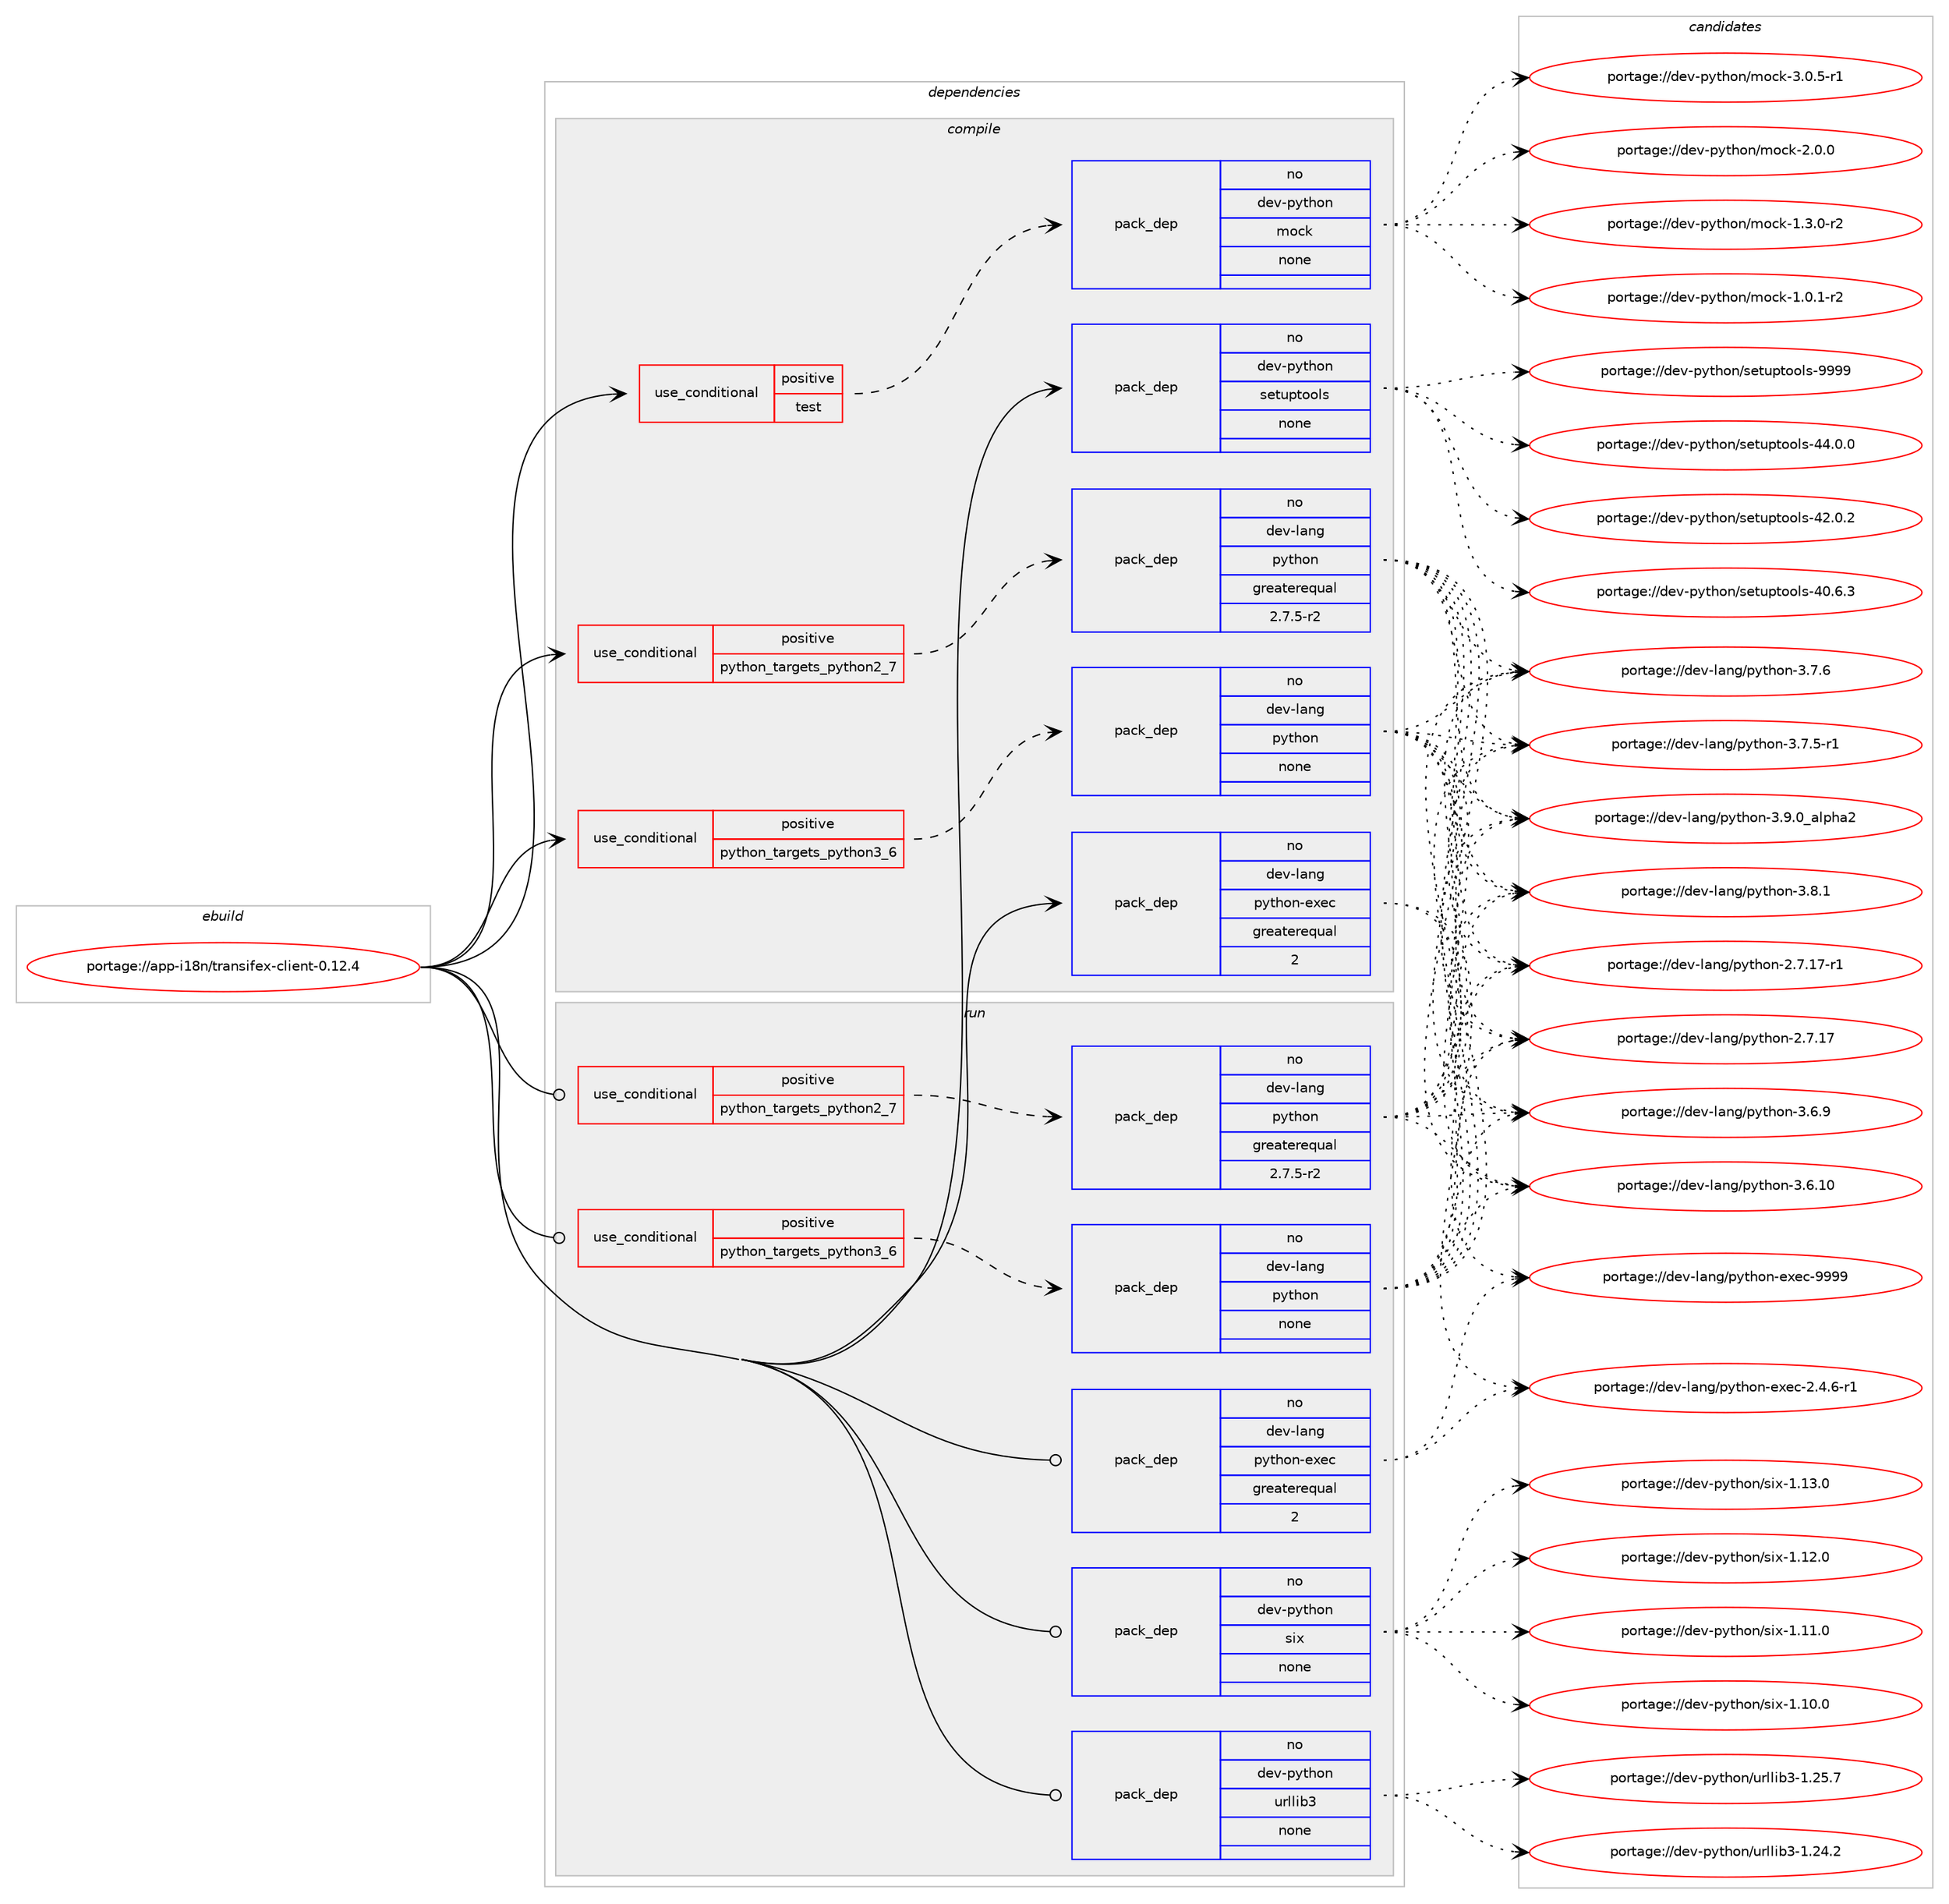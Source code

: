 digraph prolog {

# *************
# Graph options
# *************

newrank=true;
concentrate=true;
compound=true;
graph [rankdir=LR,fontname=Helvetica,fontsize=10,ranksep=1.5];#, ranksep=2.5, nodesep=0.2];
edge  [arrowhead=vee];
node  [fontname=Helvetica,fontsize=10];

# **********
# The ebuild
# **********

subgraph cluster_leftcol {
color=gray;
label=<<i>ebuild</i>>;
id [label="portage://app-i18n/transifex-client-0.12.4", color=red, width=4, href="../app-i18n/transifex-client-0.12.4.svg"];
}

# ****************
# The dependencies
# ****************

subgraph cluster_midcol {
color=gray;
label=<<i>dependencies</i>>;
subgraph cluster_compile {
fillcolor="#eeeeee";
style=filled;
label=<<i>compile</i>>;
subgraph cond144588 {
dependency616852 [label=<<TABLE BORDER="0" CELLBORDER="1" CELLSPACING="0" CELLPADDING="4"><TR><TD ROWSPAN="3" CELLPADDING="10">use_conditional</TD></TR><TR><TD>positive</TD></TR><TR><TD>python_targets_python2_7</TD></TR></TABLE>>, shape=none, color=red];
subgraph pack464007 {
dependency616853 [label=<<TABLE BORDER="0" CELLBORDER="1" CELLSPACING="0" CELLPADDING="4" WIDTH="220"><TR><TD ROWSPAN="6" CELLPADDING="30">pack_dep</TD></TR><TR><TD WIDTH="110">no</TD></TR><TR><TD>dev-lang</TD></TR><TR><TD>python</TD></TR><TR><TD>greaterequal</TD></TR><TR><TD>2.7.5-r2</TD></TR></TABLE>>, shape=none, color=blue];
}
dependency616852:e -> dependency616853:w [weight=20,style="dashed",arrowhead="vee"];
}
id:e -> dependency616852:w [weight=20,style="solid",arrowhead="vee"];
subgraph cond144589 {
dependency616854 [label=<<TABLE BORDER="0" CELLBORDER="1" CELLSPACING="0" CELLPADDING="4"><TR><TD ROWSPAN="3" CELLPADDING="10">use_conditional</TD></TR><TR><TD>positive</TD></TR><TR><TD>python_targets_python3_6</TD></TR></TABLE>>, shape=none, color=red];
subgraph pack464008 {
dependency616855 [label=<<TABLE BORDER="0" CELLBORDER="1" CELLSPACING="0" CELLPADDING="4" WIDTH="220"><TR><TD ROWSPAN="6" CELLPADDING="30">pack_dep</TD></TR><TR><TD WIDTH="110">no</TD></TR><TR><TD>dev-lang</TD></TR><TR><TD>python</TD></TR><TR><TD>none</TD></TR><TR><TD></TD></TR></TABLE>>, shape=none, color=blue];
}
dependency616854:e -> dependency616855:w [weight=20,style="dashed",arrowhead="vee"];
}
id:e -> dependency616854:w [weight=20,style="solid",arrowhead="vee"];
subgraph cond144590 {
dependency616856 [label=<<TABLE BORDER="0" CELLBORDER="1" CELLSPACING="0" CELLPADDING="4"><TR><TD ROWSPAN="3" CELLPADDING="10">use_conditional</TD></TR><TR><TD>positive</TD></TR><TR><TD>test</TD></TR></TABLE>>, shape=none, color=red];
subgraph pack464009 {
dependency616857 [label=<<TABLE BORDER="0" CELLBORDER="1" CELLSPACING="0" CELLPADDING="4" WIDTH="220"><TR><TD ROWSPAN="6" CELLPADDING="30">pack_dep</TD></TR><TR><TD WIDTH="110">no</TD></TR><TR><TD>dev-python</TD></TR><TR><TD>mock</TD></TR><TR><TD>none</TD></TR><TR><TD></TD></TR></TABLE>>, shape=none, color=blue];
}
dependency616856:e -> dependency616857:w [weight=20,style="dashed",arrowhead="vee"];
}
id:e -> dependency616856:w [weight=20,style="solid",arrowhead="vee"];
subgraph pack464010 {
dependency616858 [label=<<TABLE BORDER="0" CELLBORDER="1" CELLSPACING="0" CELLPADDING="4" WIDTH="220"><TR><TD ROWSPAN="6" CELLPADDING="30">pack_dep</TD></TR><TR><TD WIDTH="110">no</TD></TR><TR><TD>dev-lang</TD></TR><TR><TD>python-exec</TD></TR><TR><TD>greaterequal</TD></TR><TR><TD>2</TD></TR></TABLE>>, shape=none, color=blue];
}
id:e -> dependency616858:w [weight=20,style="solid",arrowhead="vee"];
subgraph pack464011 {
dependency616859 [label=<<TABLE BORDER="0" CELLBORDER="1" CELLSPACING="0" CELLPADDING="4" WIDTH="220"><TR><TD ROWSPAN="6" CELLPADDING="30">pack_dep</TD></TR><TR><TD WIDTH="110">no</TD></TR><TR><TD>dev-python</TD></TR><TR><TD>setuptools</TD></TR><TR><TD>none</TD></TR><TR><TD></TD></TR></TABLE>>, shape=none, color=blue];
}
id:e -> dependency616859:w [weight=20,style="solid",arrowhead="vee"];
}
subgraph cluster_compileandrun {
fillcolor="#eeeeee";
style=filled;
label=<<i>compile and run</i>>;
}
subgraph cluster_run {
fillcolor="#eeeeee";
style=filled;
label=<<i>run</i>>;
subgraph cond144591 {
dependency616860 [label=<<TABLE BORDER="0" CELLBORDER="1" CELLSPACING="0" CELLPADDING="4"><TR><TD ROWSPAN="3" CELLPADDING="10">use_conditional</TD></TR><TR><TD>positive</TD></TR><TR><TD>python_targets_python2_7</TD></TR></TABLE>>, shape=none, color=red];
subgraph pack464012 {
dependency616861 [label=<<TABLE BORDER="0" CELLBORDER="1" CELLSPACING="0" CELLPADDING="4" WIDTH="220"><TR><TD ROWSPAN="6" CELLPADDING="30">pack_dep</TD></TR><TR><TD WIDTH="110">no</TD></TR><TR><TD>dev-lang</TD></TR><TR><TD>python</TD></TR><TR><TD>greaterequal</TD></TR><TR><TD>2.7.5-r2</TD></TR></TABLE>>, shape=none, color=blue];
}
dependency616860:e -> dependency616861:w [weight=20,style="dashed",arrowhead="vee"];
}
id:e -> dependency616860:w [weight=20,style="solid",arrowhead="odot"];
subgraph cond144592 {
dependency616862 [label=<<TABLE BORDER="0" CELLBORDER="1" CELLSPACING="0" CELLPADDING="4"><TR><TD ROWSPAN="3" CELLPADDING="10">use_conditional</TD></TR><TR><TD>positive</TD></TR><TR><TD>python_targets_python3_6</TD></TR></TABLE>>, shape=none, color=red];
subgraph pack464013 {
dependency616863 [label=<<TABLE BORDER="0" CELLBORDER="1" CELLSPACING="0" CELLPADDING="4" WIDTH="220"><TR><TD ROWSPAN="6" CELLPADDING="30">pack_dep</TD></TR><TR><TD WIDTH="110">no</TD></TR><TR><TD>dev-lang</TD></TR><TR><TD>python</TD></TR><TR><TD>none</TD></TR><TR><TD></TD></TR></TABLE>>, shape=none, color=blue];
}
dependency616862:e -> dependency616863:w [weight=20,style="dashed",arrowhead="vee"];
}
id:e -> dependency616862:w [weight=20,style="solid",arrowhead="odot"];
subgraph pack464014 {
dependency616864 [label=<<TABLE BORDER="0" CELLBORDER="1" CELLSPACING="0" CELLPADDING="4" WIDTH="220"><TR><TD ROWSPAN="6" CELLPADDING="30">pack_dep</TD></TR><TR><TD WIDTH="110">no</TD></TR><TR><TD>dev-lang</TD></TR><TR><TD>python-exec</TD></TR><TR><TD>greaterequal</TD></TR><TR><TD>2</TD></TR></TABLE>>, shape=none, color=blue];
}
id:e -> dependency616864:w [weight=20,style="solid",arrowhead="odot"];
subgraph pack464015 {
dependency616865 [label=<<TABLE BORDER="0" CELLBORDER="1" CELLSPACING="0" CELLPADDING="4" WIDTH="220"><TR><TD ROWSPAN="6" CELLPADDING="30">pack_dep</TD></TR><TR><TD WIDTH="110">no</TD></TR><TR><TD>dev-python</TD></TR><TR><TD>six</TD></TR><TR><TD>none</TD></TR><TR><TD></TD></TR></TABLE>>, shape=none, color=blue];
}
id:e -> dependency616865:w [weight=20,style="solid",arrowhead="odot"];
subgraph pack464016 {
dependency616866 [label=<<TABLE BORDER="0" CELLBORDER="1" CELLSPACING="0" CELLPADDING="4" WIDTH="220"><TR><TD ROWSPAN="6" CELLPADDING="30">pack_dep</TD></TR><TR><TD WIDTH="110">no</TD></TR><TR><TD>dev-python</TD></TR><TR><TD>urllib3</TD></TR><TR><TD>none</TD></TR><TR><TD></TD></TR></TABLE>>, shape=none, color=blue];
}
id:e -> dependency616866:w [weight=20,style="solid",arrowhead="odot"];
}
}

# **************
# The candidates
# **************

subgraph cluster_choices {
rank=same;
color=gray;
label=<<i>candidates</i>>;

subgraph choice464007 {
color=black;
nodesep=1;
choice10010111845108971101034711212111610411111045514657464895971081121049750 [label="portage://dev-lang/python-3.9.0_alpha2", color=red, width=4,href="../dev-lang/python-3.9.0_alpha2.svg"];
choice100101118451089711010347112121116104111110455146564649 [label="portage://dev-lang/python-3.8.1", color=red, width=4,href="../dev-lang/python-3.8.1.svg"];
choice100101118451089711010347112121116104111110455146554654 [label="portage://dev-lang/python-3.7.6", color=red, width=4,href="../dev-lang/python-3.7.6.svg"];
choice1001011184510897110103471121211161041111104551465546534511449 [label="portage://dev-lang/python-3.7.5-r1", color=red, width=4,href="../dev-lang/python-3.7.5-r1.svg"];
choice100101118451089711010347112121116104111110455146544657 [label="portage://dev-lang/python-3.6.9", color=red, width=4,href="../dev-lang/python-3.6.9.svg"];
choice10010111845108971101034711212111610411111045514654464948 [label="portage://dev-lang/python-3.6.10", color=red, width=4,href="../dev-lang/python-3.6.10.svg"];
choice100101118451089711010347112121116104111110455046554649554511449 [label="portage://dev-lang/python-2.7.17-r1", color=red, width=4,href="../dev-lang/python-2.7.17-r1.svg"];
choice10010111845108971101034711212111610411111045504655464955 [label="portage://dev-lang/python-2.7.17", color=red, width=4,href="../dev-lang/python-2.7.17.svg"];
dependency616853:e -> choice10010111845108971101034711212111610411111045514657464895971081121049750:w [style=dotted,weight="100"];
dependency616853:e -> choice100101118451089711010347112121116104111110455146564649:w [style=dotted,weight="100"];
dependency616853:e -> choice100101118451089711010347112121116104111110455146554654:w [style=dotted,weight="100"];
dependency616853:e -> choice1001011184510897110103471121211161041111104551465546534511449:w [style=dotted,weight="100"];
dependency616853:e -> choice100101118451089711010347112121116104111110455146544657:w [style=dotted,weight="100"];
dependency616853:e -> choice10010111845108971101034711212111610411111045514654464948:w [style=dotted,weight="100"];
dependency616853:e -> choice100101118451089711010347112121116104111110455046554649554511449:w [style=dotted,weight="100"];
dependency616853:e -> choice10010111845108971101034711212111610411111045504655464955:w [style=dotted,weight="100"];
}
subgraph choice464008 {
color=black;
nodesep=1;
choice10010111845108971101034711212111610411111045514657464895971081121049750 [label="portage://dev-lang/python-3.9.0_alpha2", color=red, width=4,href="../dev-lang/python-3.9.0_alpha2.svg"];
choice100101118451089711010347112121116104111110455146564649 [label="portage://dev-lang/python-3.8.1", color=red, width=4,href="../dev-lang/python-3.8.1.svg"];
choice100101118451089711010347112121116104111110455146554654 [label="portage://dev-lang/python-3.7.6", color=red, width=4,href="../dev-lang/python-3.7.6.svg"];
choice1001011184510897110103471121211161041111104551465546534511449 [label="portage://dev-lang/python-3.7.5-r1", color=red, width=4,href="../dev-lang/python-3.7.5-r1.svg"];
choice100101118451089711010347112121116104111110455146544657 [label="portage://dev-lang/python-3.6.9", color=red, width=4,href="../dev-lang/python-3.6.9.svg"];
choice10010111845108971101034711212111610411111045514654464948 [label="portage://dev-lang/python-3.6.10", color=red, width=4,href="../dev-lang/python-3.6.10.svg"];
choice100101118451089711010347112121116104111110455046554649554511449 [label="portage://dev-lang/python-2.7.17-r1", color=red, width=4,href="../dev-lang/python-2.7.17-r1.svg"];
choice10010111845108971101034711212111610411111045504655464955 [label="portage://dev-lang/python-2.7.17", color=red, width=4,href="../dev-lang/python-2.7.17.svg"];
dependency616855:e -> choice10010111845108971101034711212111610411111045514657464895971081121049750:w [style=dotted,weight="100"];
dependency616855:e -> choice100101118451089711010347112121116104111110455146564649:w [style=dotted,weight="100"];
dependency616855:e -> choice100101118451089711010347112121116104111110455146554654:w [style=dotted,weight="100"];
dependency616855:e -> choice1001011184510897110103471121211161041111104551465546534511449:w [style=dotted,weight="100"];
dependency616855:e -> choice100101118451089711010347112121116104111110455146544657:w [style=dotted,weight="100"];
dependency616855:e -> choice10010111845108971101034711212111610411111045514654464948:w [style=dotted,weight="100"];
dependency616855:e -> choice100101118451089711010347112121116104111110455046554649554511449:w [style=dotted,weight="100"];
dependency616855:e -> choice10010111845108971101034711212111610411111045504655464955:w [style=dotted,weight="100"];
}
subgraph choice464009 {
color=black;
nodesep=1;
choice1001011184511212111610411111047109111991074551464846534511449 [label="portage://dev-python/mock-3.0.5-r1", color=red, width=4,href="../dev-python/mock-3.0.5-r1.svg"];
choice100101118451121211161041111104710911199107455046484648 [label="portage://dev-python/mock-2.0.0", color=red, width=4,href="../dev-python/mock-2.0.0.svg"];
choice1001011184511212111610411111047109111991074549465146484511450 [label="portage://dev-python/mock-1.3.0-r2", color=red, width=4,href="../dev-python/mock-1.3.0-r2.svg"];
choice1001011184511212111610411111047109111991074549464846494511450 [label="portage://dev-python/mock-1.0.1-r2", color=red, width=4,href="../dev-python/mock-1.0.1-r2.svg"];
dependency616857:e -> choice1001011184511212111610411111047109111991074551464846534511449:w [style=dotted,weight="100"];
dependency616857:e -> choice100101118451121211161041111104710911199107455046484648:w [style=dotted,weight="100"];
dependency616857:e -> choice1001011184511212111610411111047109111991074549465146484511450:w [style=dotted,weight="100"];
dependency616857:e -> choice1001011184511212111610411111047109111991074549464846494511450:w [style=dotted,weight="100"];
}
subgraph choice464010 {
color=black;
nodesep=1;
choice10010111845108971101034711212111610411111045101120101994557575757 [label="portage://dev-lang/python-exec-9999", color=red, width=4,href="../dev-lang/python-exec-9999.svg"];
choice10010111845108971101034711212111610411111045101120101994550465246544511449 [label="portage://dev-lang/python-exec-2.4.6-r1", color=red, width=4,href="../dev-lang/python-exec-2.4.6-r1.svg"];
dependency616858:e -> choice10010111845108971101034711212111610411111045101120101994557575757:w [style=dotted,weight="100"];
dependency616858:e -> choice10010111845108971101034711212111610411111045101120101994550465246544511449:w [style=dotted,weight="100"];
}
subgraph choice464011 {
color=black;
nodesep=1;
choice10010111845112121116104111110471151011161171121161111111081154557575757 [label="portage://dev-python/setuptools-9999", color=red, width=4,href="../dev-python/setuptools-9999.svg"];
choice100101118451121211161041111104711510111611711211611111110811545525246484648 [label="portage://dev-python/setuptools-44.0.0", color=red, width=4,href="../dev-python/setuptools-44.0.0.svg"];
choice100101118451121211161041111104711510111611711211611111110811545525046484650 [label="portage://dev-python/setuptools-42.0.2", color=red, width=4,href="../dev-python/setuptools-42.0.2.svg"];
choice100101118451121211161041111104711510111611711211611111110811545524846544651 [label="portage://dev-python/setuptools-40.6.3", color=red, width=4,href="../dev-python/setuptools-40.6.3.svg"];
dependency616859:e -> choice10010111845112121116104111110471151011161171121161111111081154557575757:w [style=dotted,weight="100"];
dependency616859:e -> choice100101118451121211161041111104711510111611711211611111110811545525246484648:w [style=dotted,weight="100"];
dependency616859:e -> choice100101118451121211161041111104711510111611711211611111110811545525046484650:w [style=dotted,weight="100"];
dependency616859:e -> choice100101118451121211161041111104711510111611711211611111110811545524846544651:w [style=dotted,weight="100"];
}
subgraph choice464012 {
color=black;
nodesep=1;
choice10010111845108971101034711212111610411111045514657464895971081121049750 [label="portage://dev-lang/python-3.9.0_alpha2", color=red, width=4,href="../dev-lang/python-3.9.0_alpha2.svg"];
choice100101118451089711010347112121116104111110455146564649 [label="portage://dev-lang/python-3.8.1", color=red, width=4,href="../dev-lang/python-3.8.1.svg"];
choice100101118451089711010347112121116104111110455146554654 [label="portage://dev-lang/python-3.7.6", color=red, width=4,href="../dev-lang/python-3.7.6.svg"];
choice1001011184510897110103471121211161041111104551465546534511449 [label="portage://dev-lang/python-3.7.5-r1", color=red, width=4,href="../dev-lang/python-3.7.5-r1.svg"];
choice100101118451089711010347112121116104111110455146544657 [label="portage://dev-lang/python-3.6.9", color=red, width=4,href="../dev-lang/python-3.6.9.svg"];
choice10010111845108971101034711212111610411111045514654464948 [label="portage://dev-lang/python-3.6.10", color=red, width=4,href="../dev-lang/python-3.6.10.svg"];
choice100101118451089711010347112121116104111110455046554649554511449 [label="portage://dev-lang/python-2.7.17-r1", color=red, width=4,href="../dev-lang/python-2.7.17-r1.svg"];
choice10010111845108971101034711212111610411111045504655464955 [label="portage://dev-lang/python-2.7.17", color=red, width=4,href="../dev-lang/python-2.7.17.svg"];
dependency616861:e -> choice10010111845108971101034711212111610411111045514657464895971081121049750:w [style=dotted,weight="100"];
dependency616861:e -> choice100101118451089711010347112121116104111110455146564649:w [style=dotted,weight="100"];
dependency616861:e -> choice100101118451089711010347112121116104111110455146554654:w [style=dotted,weight="100"];
dependency616861:e -> choice1001011184510897110103471121211161041111104551465546534511449:w [style=dotted,weight="100"];
dependency616861:e -> choice100101118451089711010347112121116104111110455146544657:w [style=dotted,weight="100"];
dependency616861:e -> choice10010111845108971101034711212111610411111045514654464948:w [style=dotted,weight="100"];
dependency616861:e -> choice100101118451089711010347112121116104111110455046554649554511449:w [style=dotted,weight="100"];
dependency616861:e -> choice10010111845108971101034711212111610411111045504655464955:w [style=dotted,weight="100"];
}
subgraph choice464013 {
color=black;
nodesep=1;
choice10010111845108971101034711212111610411111045514657464895971081121049750 [label="portage://dev-lang/python-3.9.0_alpha2", color=red, width=4,href="../dev-lang/python-3.9.0_alpha2.svg"];
choice100101118451089711010347112121116104111110455146564649 [label="portage://dev-lang/python-3.8.1", color=red, width=4,href="../dev-lang/python-3.8.1.svg"];
choice100101118451089711010347112121116104111110455146554654 [label="portage://dev-lang/python-3.7.6", color=red, width=4,href="../dev-lang/python-3.7.6.svg"];
choice1001011184510897110103471121211161041111104551465546534511449 [label="portage://dev-lang/python-3.7.5-r1", color=red, width=4,href="../dev-lang/python-3.7.5-r1.svg"];
choice100101118451089711010347112121116104111110455146544657 [label="portage://dev-lang/python-3.6.9", color=red, width=4,href="../dev-lang/python-3.6.9.svg"];
choice10010111845108971101034711212111610411111045514654464948 [label="portage://dev-lang/python-3.6.10", color=red, width=4,href="../dev-lang/python-3.6.10.svg"];
choice100101118451089711010347112121116104111110455046554649554511449 [label="portage://dev-lang/python-2.7.17-r1", color=red, width=4,href="../dev-lang/python-2.7.17-r1.svg"];
choice10010111845108971101034711212111610411111045504655464955 [label="portage://dev-lang/python-2.7.17", color=red, width=4,href="../dev-lang/python-2.7.17.svg"];
dependency616863:e -> choice10010111845108971101034711212111610411111045514657464895971081121049750:w [style=dotted,weight="100"];
dependency616863:e -> choice100101118451089711010347112121116104111110455146564649:w [style=dotted,weight="100"];
dependency616863:e -> choice100101118451089711010347112121116104111110455146554654:w [style=dotted,weight="100"];
dependency616863:e -> choice1001011184510897110103471121211161041111104551465546534511449:w [style=dotted,weight="100"];
dependency616863:e -> choice100101118451089711010347112121116104111110455146544657:w [style=dotted,weight="100"];
dependency616863:e -> choice10010111845108971101034711212111610411111045514654464948:w [style=dotted,weight="100"];
dependency616863:e -> choice100101118451089711010347112121116104111110455046554649554511449:w [style=dotted,weight="100"];
dependency616863:e -> choice10010111845108971101034711212111610411111045504655464955:w [style=dotted,weight="100"];
}
subgraph choice464014 {
color=black;
nodesep=1;
choice10010111845108971101034711212111610411111045101120101994557575757 [label="portage://dev-lang/python-exec-9999", color=red, width=4,href="../dev-lang/python-exec-9999.svg"];
choice10010111845108971101034711212111610411111045101120101994550465246544511449 [label="portage://dev-lang/python-exec-2.4.6-r1", color=red, width=4,href="../dev-lang/python-exec-2.4.6-r1.svg"];
dependency616864:e -> choice10010111845108971101034711212111610411111045101120101994557575757:w [style=dotted,weight="100"];
dependency616864:e -> choice10010111845108971101034711212111610411111045101120101994550465246544511449:w [style=dotted,weight="100"];
}
subgraph choice464015 {
color=black;
nodesep=1;
choice100101118451121211161041111104711510512045494649514648 [label="portage://dev-python/six-1.13.0", color=red, width=4,href="../dev-python/six-1.13.0.svg"];
choice100101118451121211161041111104711510512045494649504648 [label="portage://dev-python/six-1.12.0", color=red, width=4,href="../dev-python/six-1.12.0.svg"];
choice100101118451121211161041111104711510512045494649494648 [label="portage://dev-python/six-1.11.0", color=red, width=4,href="../dev-python/six-1.11.0.svg"];
choice100101118451121211161041111104711510512045494649484648 [label="portage://dev-python/six-1.10.0", color=red, width=4,href="../dev-python/six-1.10.0.svg"];
dependency616865:e -> choice100101118451121211161041111104711510512045494649514648:w [style=dotted,weight="100"];
dependency616865:e -> choice100101118451121211161041111104711510512045494649504648:w [style=dotted,weight="100"];
dependency616865:e -> choice100101118451121211161041111104711510512045494649494648:w [style=dotted,weight="100"];
dependency616865:e -> choice100101118451121211161041111104711510512045494649484648:w [style=dotted,weight="100"];
}
subgraph choice464016 {
color=black;
nodesep=1;
choice1001011184511212111610411111047117114108108105985145494650534655 [label="portage://dev-python/urllib3-1.25.7", color=red, width=4,href="../dev-python/urllib3-1.25.7.svg"];
choice1001011184511212111610411111047117114108108105985145494650524650 [label="portage://dev-python/urllib3-1.24.2", color=red, width=4,href="../dev-python/urllib3-1.24.2.svg"];
dependency616866:e -> choice1001011184511212111610411111047117114108108105985145494650534655:w [style=dotted,weight="100"];
dependency616866:e -> choice1001011184511212111610411111047117114108108105985145494650524650:w [style=dotted,weight="100"];
}
}

}

